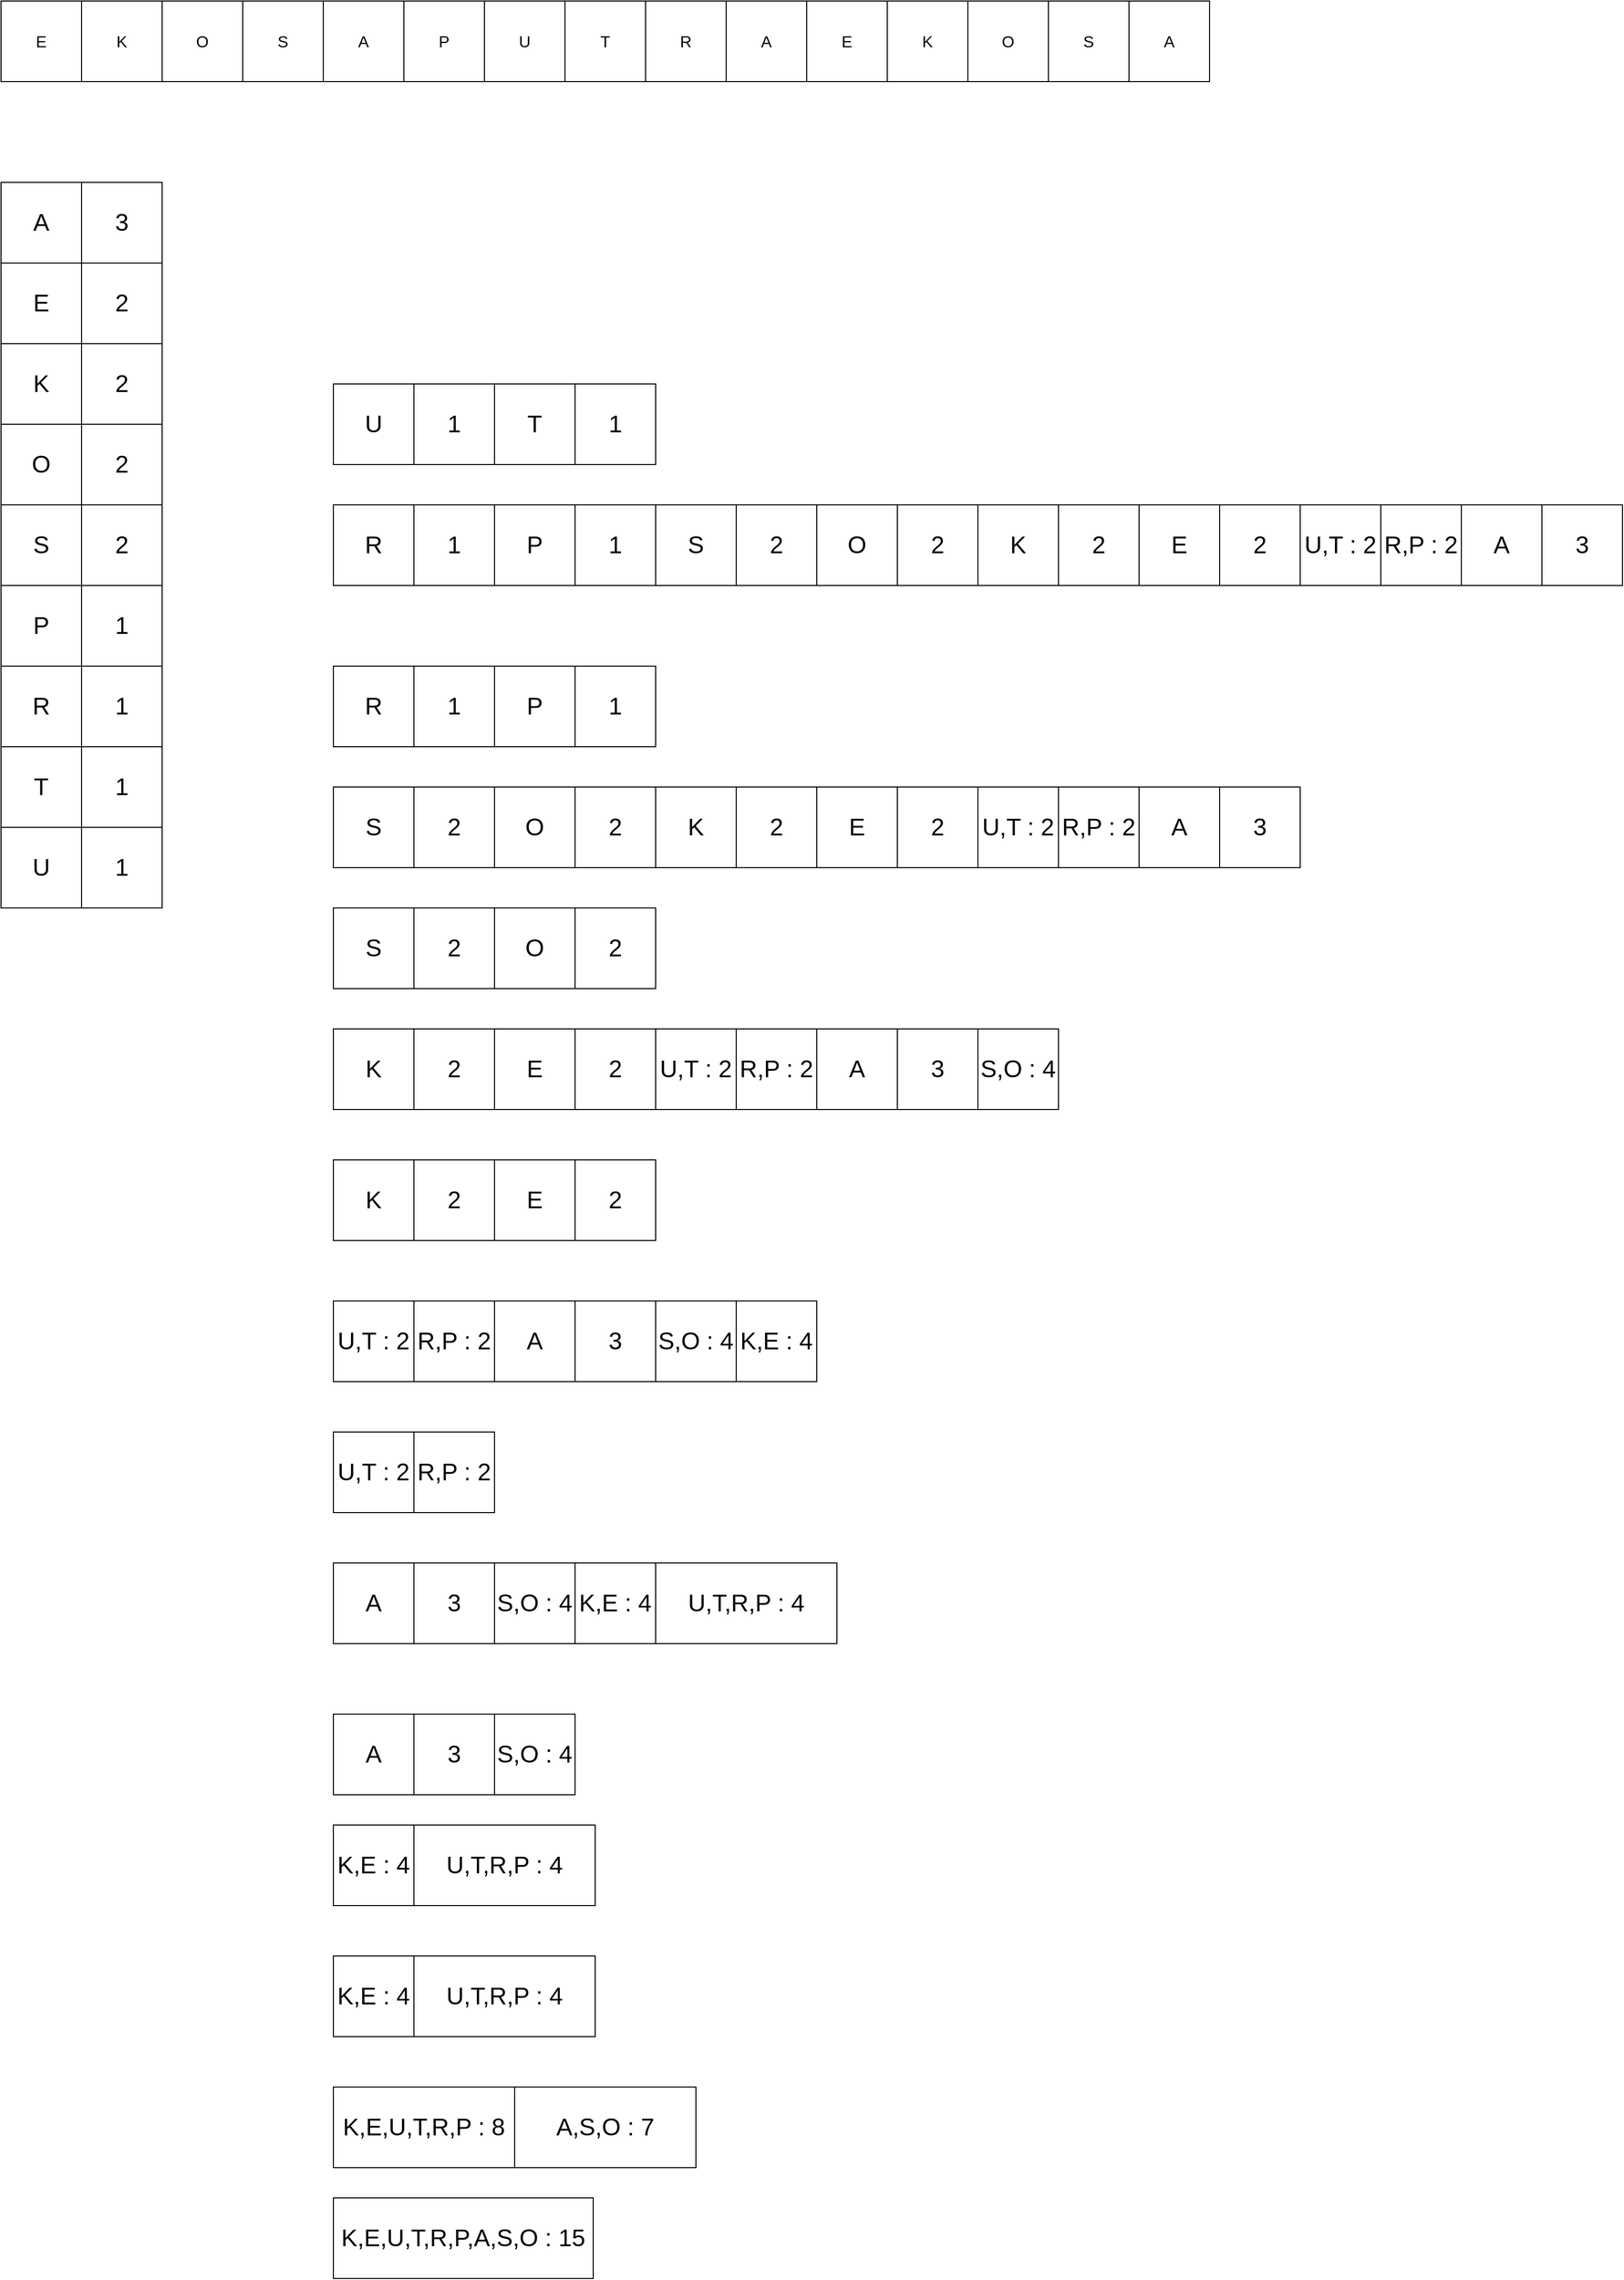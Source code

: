 <mxfile version="14.1.9" type="github">
  <diagram id="KEnG766yOONvj4ruCacH" name="Halaman-1">
    <mxGraphModel dx="1806" dy="1066" grid="1" gridSize="10" guides="1" tooltips="1" connect="1" arrows="1" fold="1" page="1" pageScale="1" pageWidth="50000" pageHeight="50000" math="0" shadow="0">
      <root>
        <mxCell id="0" />
        <mxCell id="1" parent="0" />
        <mxCell id="IFljUYkTpTAAz3V6eXWY-1" value="&lt;font size=&quot;3&quot;&gt;E&lt;/font&gt;" style="whiteSpace=wrap;html=1;aspect=fixed;" vertex="1" parent="1">
          <mxGeometry x="70" y="60" width="80" height="80" as="geometry" />
        </mxCell>
        <mxCell id="IFljUYkTpTAAz3V6eXWY-2" value="&lt;font size=&quot;3&quot;&gt;K&lt;/font&gt;" style="whiteSpace=wrap;html=1;aspect=fixed;" vertex="1" parent="1">
          <mxGeometry x="150" y="60" width="80" height="80" as="geometry" />
        </mxCell>
        <mxCell id="IFljUYkTpTAAz3V6eXWY-3" value="&lt;font size=&quot;3&quot;&gt;O&lt;/font&gt;" style="whiteSpace=wrap;html=1;aspect=fixed;" vertex="1" parent="1">
          <mxGeometry x="230" y="60" width="80" height="80" as="geometry" />
        </mxCell>
        <mxCell id="IFljUYkTpTAAz3V6eXWY-4" value="&lt;font size=&quot;3&quot;&gt;S&lt;/font&gt;" style="whiteSpace=wrap;html=1;aspect=fixed;" vertex="1" parent="1">
          <mxGeometry x="310" y="60" width="80" height="80" as="geometry" />
        </mxCell>
        <mxCell id="IFljUYkTpTAAz3V6eXWY-5" value="&lt;font size=&quot;3&quot;&gt;A&lt;/font&gt;" style="whiteSpace=wrap;html=1;aspect=fixed;" vertex="1" parent="1">
          <mxGeometry x="390" y="60" width="80" height="80" as="geometry" />
        </mxCell>
        <mxCell id="IFljUYkTpTAAz3V6eXWY-6" value="&lt;font size=&quot;3&quot;&gt;P&lt;/font&gt;" style="whiteSpace=wrap;html=1;aspect=fixed;" vertex="1" parent="1">
          <mxGeometry x="470" y="60" width="80" height="80" as="geometry" />
        </mxCell>
        <mxCell id="IFljUYkTpTAAz3V6eXWY-7" value="&lt;font size=&quot;3&quot;&gt;U&lt;/font&gt;" style="whiteSpace=wrap;html=1;aspect=fixed;" vertex="1" parent="1">
          <mxGeometry x="550" y="60" width="80" height="80" as="geometry" />
        </mxCell>
        <mxCell id="IFljUYkTpTAAz3V6eXWY-8" value="&lt;font size=&quot;3&quot;&gt;T&lt;/font&gt;" style="whiteSpace=wrap;html=1;aspect=fixed;" vertex="1" parent="1">
          <mxGeometry x="630" y="60" width="80" height="80" as="geometry" />
        </mxCell>
        <mxCell id="IFljUYkTpTAAz3V6eXWY-9" value="&lt;font size=&quot;3&quot;&gt;R&lt;/font&gt;" style="whiteSpace=wrap;html=1;aspect=fixed;" vertex="1" parent="1">
          <mxGeometry x="710" y="60" width="80" height="80" as="geometry" />
        </mxCell>
        <mxCell id="IFljUYkTpTAAz3V6eXWY-10" value="&lt;font size=&quot;3&quot;&gt;A&lt;/font&gt;" style="whiteSpace=wrap;html=1;aspect=fixed;" vertex="1" parent="1">
          <mxGeometry x="790" y="60" width="80" height="80" as="geometry" />
        </mxCell>
        <mxCell id="IFljUYkTpTAAz3V6eXWY-11" value="&lt;font size=&quot;3&quot;&gt;E&lt;/font&gt;" style="whiteSpace=wrap;html=1;aspect=fixed;" vertex="1" parent="1">
          <mxGeometry x="870" y="60" width="80" height="80" as="geometry" />
        </mxCell>
        <mxCell id="IFljUYkTpTAAz3V6eXWY-12" value="&lt;font size=&quot;3&quot;&gt;K&lt;/font&gt;" style="whiteSpace=wrap;html=1;aspect=fixed;" vertex="1" parent="1">
          <mxGeometry x="950" y="60" width="80" height="80" as="geometry" />
        </mxCell>
        <mxCell id="IFljUYkTpTAAz3V6eXWY-13" value="&lt;font size=&quot;3&quot;&gt;O&lt;/font&gt;" style="whiteSpace=wrap;html=1;aspect=fixed;" vertex="1" parent="1">
          <mxGeometry x="1030" y="60" width="80" height="80" as="geometry" />
        </mxCell>
        <mxCell id="IFljUYkTpTAAz3V6eXWY-14" value="&lt;font size=&quot;3&quot;&gt;S&lt;/font&gt;" style="whiteSpace=wrap;html=1;aspect=fixed;" vertex="1" parent="1">
          <mxGeometry x="1110" y="60" width="80" height="80" as="geometry" />
        </mxCell>
        <mxCell id="IFljUYkTpTAAz3V6eXWY-15" value="&lt;font size=&quot;3&quot;&gt;A&lt;/font&gt;" style="whiteSpace=wrap;html=1;aspect=fixed;" vertex="1" parent="1">
          <mxGeometry x="1190" y="60" width="80" height="80" as="geometry" />
        </mxCell>
        <mxCell id="IFljUYkTpTAAz3V6eXWY-16" value="&lt;font style=&quot;font-size: 24px&quot;&gt;E&lt;/font&gt;" style="whiteSpace=wrap;html=1;aspect=fixed;" vertex="1" parent="1">
          <mxGeometry x="70" y="320" width="80" height="80" as="geometry" />
        </mxCell>
        <mxCell id="IFljUYkTpTAAz3V6eXWY-17" value="&lt;font style=&quot;font-size: 24px&quot;&gt;K&lt;/font&gt;" style="whiteSpace=wrap;html=1;aspect=fixed;" vertex="1" parent="1">
          <mxGeometry x="70" y="400" width="80" height="80" as="geometry" />
        </mxCell>
        <mxCell id="IFljUYkTpTAAz3V6eXWY-18" value="&lt;font style=&quot;font-size: 24px&quot;&gt;O&lt;/font&gt;" style="whiteSpace=wrap;html=1;aspect=fixed;" vertex="1" parent="1">
          <mxGeometry x="70" y="480" width="80" height="80" as="geometry" />
        </mxCell>
        <mxCell id="IFljUYkTpTAAz3V6eXWY-19" value="&lt;font style=&quot;font-size: 24px&quot;&gt;S&lt;/font&gt;" style="whiteSpace=wrap;html=1;aspect=fixed;" vertex="1" parent="1">
          <mxGeometry x="70" y="560" width="80" height="80" as="geometry" />
        </mxCell>
        <mxCell id="IFljUYkTpTAAz3V6eXWY-20" value="&lt;font style=&quot;font-size: 24px&quot;&gt;A&lt;/font&gt;" style="whiteSpace=wrap;html=1;aspect=fixed;" vertex="1" parent="1">
          <mxGeometry x="70" y="240" width="80" height="80" as="geometry" />
        </mxCell>
        <mxCell id="IFljUYkTpTAAz3V6eXWY-21" value="&lt;font style=&quot;font-size: 24px&quot;&gt;2&lt;/font&gt;" style="whiteSpace=wrap;html=1;aspect=fixed;" vertex="1" parent="1">
          <mxGeometry x="150" y="320" width="80" height="80" as="geometry" />
        </mxCell>
        <mxCell id="IFljUYkTpTAAz3V6eXWY-22" value="&lt;font style=&quot;font-size: 24px&quot;&gt;2&lt;/font&gt;" style="whiteSpace=wrap;html=1;aspect=fixed;" vertex="1" parent="1">
          <mxGeometry x="150" y="400" width="80" height="80" as="geometry" />
        </mxCell>
        <mxCell id="IFljUYkTpTAAz3V6eXWY-23" value="&lt;font style=&quot;font-size: 24px&quot;&gt;2&lt;/font&gt;" style="whiteSpace=wrap;html=1;aspect=fixed;" vertex="1" parent="1">
          <mxGeometry x="150" y="480" width="80" height="80" as="geometry" />
        </mxCell>
        <mxCell id="IFljUYkTpTAAz3V6eXWY-24" value="&lt;font style=&quot;font-size: 24px&quot;&gt;2&lt;/font&gt;" style="whiteSpace=wrap;html=1;aspect=fixed;" vertex="1" parent="1">
          <mxGeometry x="150" y="560" width="80" height="80" as="geometry" />
        </mxCell>
        <mxCell id="IFljUYkTpTAAz3V6eXWY-25" value="&lt;font style=&quot;font-size: 24px&quot;&gt;3&lt;/font&gt;" style="whiteSpace=wrap;html=1;aspect=fixed;" vertex="1" parent="1">
          <mxGeometry x="150" y="240" width="80" height="80" as="geometry" />
        </mxCell>
        <mxCell id="IFljUYkTpTAAz3V6eXWY-26" value="&lt;font style=&quot;font-size: 24px&quot;&gt;P&lt;/font&gt;" style="whiteSpace=wrap;html=1;aspect=fixed;" vertex="1" parent="1">
          <mxGeometry x="70" y="640" width="80" height="80" as="geometry" />
        </mxCell>
        <mxCell id="IFljUYkTpTAAz3V6eXWY-27" value="&lt;span style=&quot;font-size: 24px&quot;&gt;1&lt;/span&gt;" style="whiteSpace=wrap;html=1;aspect=fixed;" vertex="1" parent="1">
          <mxGeometry x="150" y="640" width="80" height="80" as="geometry" />
        </mxCell>
        <mxCell id="IFljUYkTpTAAz3V6eXWY-28" value="&lt;font style=&quot;font-size: 24px&quot;&gt;U&lt;/font&gt;" style="whiteSpace=wrap;html=1;aspect=fixed;" vertex="1" parent="1">
          <mxGeometry x="70" y="880" width="80" height="80" as="geometry" />
        </mxCell>
        <mxCell id="IFljUYkTpTAAz3V6eXWY-29" value="&lt;span style=&quot;font-size: 24px&quot;&gt;1&lt;/span&gt;" style="whiteSpace=wrap;html=1;aspect=fixed;" vertex="1" parent="1">
          <mxGeometry x="150" y="880" width="80" height="80" as="geometry" />
        </mxCell>
        <mxCell id="IFljUYkTpTAAz3V6eXWY-30" value="&lt;font style=&quot;font-size: 24px&quot;&gt;T&lt;/font&gt;" style="whiteSpace=wrap;html=1;aspect=fixed;" vertex="1" parent="1">
          <mxGeometry x="70" y="800" width="80" height="80" as="geometry" />
        </mxCell>
        <mxCell id="IFljUYkTpTAAz3V6eXWY-31" value="&lt;span style=&quot;font-size: 24px&quot;&gt;1&lt;/span&gt;" style="whiteSpace=wrap;html=1;aspect=fixed;" vertex="1" parent="1">
          <mxGeometry x="150" y="800" width="80" height="80" as="geometry" />
        </mxCell>
        <mxCell id="IFljUYkTpTAAz3V6eXWY-32" value="&lt;font style=&quot;font-size: 24px&quot;&gt;R&lt;/font&gt;" style="whiteSpace=wrap;html=1;aspect=fixed;" vertex="1" parent="1">
          <mxGeometry x="70" y="720" width="80" height="80" as="geometry" />
        </mxCell>
        <mxCell id="IFljUYkTpTAAz3V6eXWY-33" value="&lt;span style=&quot;font-size: 24px&quot;&gt;1&lt;/span&gt;" style="whiteSpace=wrap;html=1;aspect=fixed;" vertex="1" parent="1">
          <mxGeometry x="150" y="720" width="80" height="80" as="geometry" />
        </mxCell>
        <mxCell id="IFljUYkTpTAAz3V6eXWY-81" value="&lt;font style=&quot;font-size: 24px&quot;&gt;R&lt;/font&gt;" style="whiteSpace=wrap;html=1;aspect=fixed;" vertex="1" parent="1">
          <mxGeometry x="400" y="560" width="80" height="80" as="geometry" />
        </mxCell>
        <mxCell id="IFljUYkTpTAAz3V6eXWY-82" value="&lt;span style=&quot;font-size: 24px&quot;&gt;1&lt;/span&gt;" style="whiteSpace=wrap;html=1;aspect=fixed;" vertex="1" parent="1">
          <mxGeometry x="480" y="560" width="80" height="80" as="geometry" />
        </mxCell>
        <mxCell id="IFljUYkTpTAAz3V6eXWY-83" value="&lt;font style=&quot;font-size: 24px&quot;&gt;P&lt;/font&gt;" style="whiteSpace=wrap;html=1;aspect=fixed;" vertex="1" parent="1">
          <mxGeometry x="560" y="560" width="80" height="80" as="geometry" />
        </mxCell>
        <mxCell id="IFljUYkTpTAAz3V6eXWY-84" value="&lt;span style=&quot;font-size: 24px&quot;&gt;1&lt;/span&gt;" style="whiteSpace=wrap;html=1;aspect=fixed;" vertex="1" parent="1">
          <mxGeometry x="640" y="560" width="80" height="80" as="geometry" />
        </mxCell>
        <mxCell id="IFljUYkTpTAAz3V6eXWY-85" value="&lt;font style=&quot;font-size: 24px&quot;&gt;S&lt;/font&gt;" style="whiteSpace=wrap;html=1;aspect=fixed;" vertex="1" parent="1">
          <mxGeometry x="400" y="840" width="80" height="80" as="geometry" />
        </mxCell>
        <mxCell id="IFljUYkTpTAAz3V6eXWY-86" value="&lt;font style=&quot;font-size: 24px&quot;&gt;2&lt;/font&gt;" style="whiteSpace=wrap;html=1;aspect=fixed;" vertex="1" parent="1">
          <mxGeometry x="480" y="840" width="80" height="80" as="geometry" />
        </mxCell>
        <mxCell id="IFljUYkTpTAAz3V6eXWY-87" value="&lt;font style=&quot;font-size: 24px&quot;&gt;O&lt;/font&gt;" style="whiteSpace=wrap;html=1;aspect=fixed;" vertex="1" parent="1">
          <mxGeometry x="560" y="840" width="80" height="80" as="geometry" />
        </mxCell>
        <mxCell id="IFljUYkTpTAAz3V6eXWY-88" value="&lt;font style=&quot;font-size: 24px&quot;&gt;2&lt;/font&gt;" style="whiteSpace=wrap;html=1;aspect=fixed;" vertex="1" parent="1">
          <mxGeometry x="640" y="840" width="80" height="80" as="geometry" />
        </mxCell>
        <mxCell id="IFljUYkTpTAAz3V6eXWY-89" value="&lt;font style=&quot;font-size: 24px&quot;&gt;K&lt;/font&gt;" style="whiteSpace=wrap;html=1;aspect=fixed;" vertex="1" parent="1">
          <mxGeometry x="720" y="840" width="80" height="80" as="geometry" />
        </mxCell>
        <mxCell id="IFljUYkTpTAAz3V6eXWY-90" value="&lt;font style=&quot;font-size: 24px&quot;&gt;2&lt;/font&gt;" style="whiteSpace=wrap;html=1;aspect=fixed;" vertex="1" parent="1">
          <mxGeometry x="800" y="840" width="80" height="80" as="geometry" />
        </mxCell>
        <mxCell id="IFljUYkTpTAAz3V6eXWY-91" value="&lt;font style=&quot;font-size: 24px&quot;&gt;E&lt;/font&gt;" style="whiteSpace=wrap;html=1;aspect=fixed;" vertex="1" parent="1">
          <mxGeometry x="880" y="840" width="80" height="80" as="geometry" />
        </mxCell>
        <mxCell id="IFljUYkTpTAAz3V6eXWY-92" value="&lt;font style=&quot;font-size: 24px&quot;&gt;2&lt;/font&gt;" style="whiteSpace=wrap;html=1;aspect=fixed;" vertex="1" parent="1">
          <mxGeometry x="960" y="840" width="80" height="80" as="geometry" />
        </mxCell>
        <mxCell id="IFljUYkTpTAAz3V6eXWY-93" value="&lt;font style=&quot;font-size: 24px&quot;&gt;A&lt;/font&gt;" style="whiteSpace=wrap;html=1;aspect=fixed;" vertex="1" parent="1">
          <mxGeometry x="1200" y="840" width="80" height="80" as="geometry" />
        </mxCell>
        <mxCell id="IFljUYkTpTAAz3V6eXWY-94" value="&lt;font style=&quot;font-size: 24px&quot;&gt;3&lt;/font&gt;" style="whiteSpace=wrap;html=1;aspect=fixed;" vertex="1" parent="1">
          <mxGeometry x="1280" y="840" width="80" height="80" as="geometry" />
        </mxCell>
        <mxCell id="IFljUYkTpTAAz3V6eXWY-95" value="&lt;font style=&quot;font-size: 24px&quot;&gt;U&lt;/font&gt;" style="whiteSpace=wrap;html=1;aspect=fixed;" vertex="1" parent="1">
          <mxGeometry x="400" y="440" width="80" height="80" as="geometry" />
        </mxCell>
        <mxCell id="IFljUYkTpTAAz3V6eXWY-96" value="&lt;span style=&quot;font-size: 24px&quot;&gt;1&lt;/span&gt;" style="whiteSpace=wrap;html=1;aspect=fixed;" vertex="1" parent="1">
          <mxGeometry x="480" y="440" width="80" height="80" as="geometry" />
        </mxCell>
        <mxCell id="IFljUYkTpTAAz3V6eXWY-97" value="&lt;font style=&quot;font-size: 24px&quot;&gt;T&lt;/font&gt;" style="whiteSpace=wrap;html=1;aspect=fixed;" vertex="1" parent="1">
          <mxGeometry x="560" y="440" width="80" height="80" as="geometry" />
        </mxCell>
        <mxCell id="IFljUYkTpTAAz3V6eXWY-98" value="&lt;span style=&quot;font-size: 24px&quot;&gt;1&lt;/span&gt;" style="whiteSpace=wrap;html=1;aspect=fixed;" vertex="1" parent="1">
          <mxGeometry x="640" y="440" width="80" height="80" as="geometry" />
        </mxCell>
        <mxCell id="IFljUYkTpTAAz3V6eXWY-99" value="&lt;span style=&quot;font-size: 24px&quot;&gt;U,T : 2&lt;/span&gt;" style="whiteSpace=wrap;html=1;aspect=fixed;" vertex="1" parent="1">
          <mxGeometry x="1040" y="840" width="80" height="80" as="geometry" />
        </mxCell>
        <mxCell id="IFljUYkTpTAAz3V6eXWY-105" value="&lt;font style=&quot;font-size: 24px&quot;&gt;R&lt;/font&gt;" style="whiteSpace=wrap;html=1;aspect=fixed;" vertex="1" parent="1">
          <mxGeometry x="400" y="720" width="80" height="80" as="geometry" />
        </mxCell>
        <mxCell id="IFljUYkTpTAAz3V6eXWY-106" value="&lt;span style=&quot;font-size: 24px&quot;&gt;1&lt;/span&gt;" style="whiteSpace=wrap;html=1;aspect=fixed;" vertex="1" parent="1">
          <mxGeometry x="480" y="720" width="80" height="80" as="geometry" />
        </mxCell>
        <mxCell id="IFljUYkTpTAAz3V6eXWY-107" value="&lt;font style=&quot;font-size: 24px&quot;&gt;P&lt;/font&gt;" style="whiteSpace=wrap;html=1;aspect=fixed;" vertex="1" parent="1">
          <mxGeometry x="560" y="720" width="80" height="80" as="geometry" />
        </mxCell>
        <mxCell id="IFljUYkTpTAAz3V6eXWY-108" value="&lt;span style=&quot;font-size: 24px&quot;&gt;1&lt;/span&gt;" style="whiteSpace=wrap;html=1;aspect=fixed;" vertex="1" parent="1">
          <mxGeometry x="640" y="720" width="80" height="80" as="geometry" />
        </mxCell>
        <mxCell id="IFljUYkTpTAAz3V6eXWY-109" value="&lt;span style=&quot;font-size: 24px&quot;&gt;R,P : 2&lt;/span&gt;" style="whiteSpace=wrap;html=1;aspect=fixed;" vertex="1" parent="1">
          <mxGeometry x="1120" y="840" width="80" height="80" as="geometry" />
        </mxCell>
        <mxCell id="IFljUYkTpTAAz3V6eXWY-110" value="&lt;font style=&quot;font-size: 24px&quot;&gt;S&lt;/font&gt;" style="whiteSpace=wrap;html=1;aspect=fixed;" vertex="1" parent="1">
          <mxGeometry x="400" y="960" width="80" height="80" as="geometry" />
        </mxCell>
        <mxCell id="IFljUYkTpTAAz3V6eXWY-111" value="&lt;font style=&quot;font-size: 24px&quot;&gt;2&lt;/font&gt;" style="whiteSpace=wrap;html=1;aspect=fixed;" vertex="1" parent="1">
          <mxGeometry x="480" y="960" width="80" height="80" as="geometry" />
        </mxCell>
        <mxCell id="IFljUYkTpTAAz3V6eXWY-112" value="&lt;font style=&quot;font-size: 24px&quot;&gt;O&lt;/font&gt;" style="whiteSpace=wrap;html=1;aspect=fixed;" vertex="1" parent="1">
          <mxGeometry x="560" y="960" width="80" height="80" as="geometry" />
        </mxCell>
        <mxCell id="IFljUYkTpTAAz3V6eXWY-113" value="&lt;font style=&quot;font-size: 24px&quot;&gt;2&lt;/font&gt;" style="whiteSpace=wrap;html=1;aspect=fixed;" vertex="1" parent="1">
          <mxGeometry x="640" y="960" width="80" height="80" as="geometry" />
        </mxCell>
        <mxCell id="IFljUYkTpTAAz3V6eXWY-114" value="&lt;font style=&quot;font-size: 24px&quot;&gt;S,O : 4&lt;/font&gt;" style="whiteSpace=wrap;html=1;aspect=fixed;" vertex="1" parent="1">
          <mxGeometry x="1040" y="1080" width="80" height="80" as="geometry" />
        </mxCell>
        <mxCell id="IFljUYkTpTAAz3V6eXWY-115" value="&lt;font style=&quot;font-size: 24px&quot;&gt;K&lt;/font&gt;" style="whiteSpace=wrap;html=1;aspect=fixed;" vertex="1" parent="1">
          <mxGeometry x="400" y="1080" width="80" height="80" as="geometry" />
        </mxCell>
        <mxCell id="IFljUYkTpTAAz3V6eXWY-116" value="&lt;font style=&quot;font-size: 24px&quot;&gt;2&lt;/font&gt;" style="whiteSpace=wrap;html=1;aspect=fixed;" vertex="1" parent="1">
          <mxGeometry x="480" y="1080" width="80" height="80" as="geometry" />
        </mxCell>
        <mxCell id="IFljUYkTpTAAz3V6eXWY-117" value="&lt;font style=&quot;font-size: 24px&quot;&gt;E&lt;/font&gt;" style="whiteSpace=wrap;html=1;aspect=fixed;" vertex="1" parent="1">
          <mxGeometry x="560" y="1080" width="80" height="80" as="geometry" />
        </mxCell>
        <mxCell id="IFljUYkTpTAAz3V6eXWY-118" value="&lt;font style=&quot;font-size: 24px&quot;&gt;2&lt;/font&gt;" style="whiteSpace=wrap;html=1;aspect=fixed;" vertex="1" parent="1">
          <mxGeometry x="640" y="1080" width="80" height="80" as="geometry" />
        </mxCell>
        <mxCell id="IFljUYkTpTAAz3V6eXWY-119" value="&lt;font style=&quot;font-size: 24px&quot;&gt;A&lt;/font&gt;" style="whiteSpace=wrap;html=1;aspect=fixed;" vertex="1" parent="1">
          <mxGeometry x="880" y="1080" width="80" height="80" as="geometry" />
        </mxCell>
        <mxCell id="IFljUYkTpTAAz3V6eXWY-120" value="&lt;font style=&quot;font-size: 24px&quot;&gt;3&lt;/font&gt;" style="whiteSpace=wrap;html=1;aspect=fixed;" vertex="1" parent="1">
          <mxGeometry x="960" y="1080" width="80" height="80" as="geometry" />
        </mxCell>
        <mxCell id="IFljUYkTpTAAz3V6eXWY-121" value="&lt;span style=&quot;font-size: 24px&quot;&gt;U,T : 2&lt;/span&gt;" style="whiteSpace=wrap;html=1;aspect=fixed;" vertex="1" parent="1">
          <mxGeometry x="720" y="1080" width="80" height="80" as="geometry" />
        </mxCell>
        <mxCell id="IFljUYkTpTAAz3V6eXWY-122" value="&lt;span style=&quot;font-size: 24px&quot;&gt;R,P : 2&lt;/span&gt;" style="whiteSpace=wrap;html=1;aspect=fixed;" vertex="1" parent="1">
          <mxGeometry x="800" y="1080" width="80" height="80" as="geometry" />
        </mxCell>
        <mxCell id="IFljUYkTpTAAz3V6eXWY-123" value="&lt;font style=&quot;font-size: 24px&quot;&gt;K&lt;/font&gt;" style="whiteSpace=wrap;html=1;aspect=fixed;" vertex="1" parent="1">
          <mxGeometry x="400" y="1210" width="80" height="80" as="geometry" />
        </mxCell>
        <mxCell id="IFljUYkTpTAAz3V6eXWY-124" value="&lt;font style=&quot;font-size: 24px&quot;&gt;2&lt;/font&gt;" style="whiteSpace=wrap;html=1;aspect=fixed;" vertex="1" parent="1">
          <mxGeometry x="480" y="1210" width="80" height="80" as="geometry" />
        </mxCell>
        <mxCell id="IFljUYkTpTAAz3V6eXWY-125" value="&lt;font style=&quot;font-size: 24px&quot;&gt;E&lt;/font&gt;" style="whiteSpace=wrap;html=1;aspect=fixed;" vertex="1" parent="1">
          <mxGeometry x="560" y="1210" width="80" height="80" as="geometry" />
        </mxCell>
        <mxCell id="IFljUYkTpTAAz3V6eXWY-126" value="&lt;font style=&quot;font-size: 24px&quot;&gt;2&lt;/font&gt;" style="whiteSpace=wrap;html=1;aspect=fixed;" vertex="1" parent="1">
          <mxGeometry x="640" y="1210" width="80" height="80" as="geometry" />
        </mxCell>
        <mxCell id="IFljUYkTpTAAz3V6eXWY-127" value="&lt;font style=&quot;font-size: 24px&quot;&gt;K,E : 4&lt;/font&gt;" style="whiteSpace=wrap;html=1;aspect=fixed;" vertex="1" parent="1">
          <mxGeometry x="640" y="1610" width="80" height="80" as="geometry" />
        </mxCell>
        <mxCell id="IFljUYkTpTAAz3V6eXWY-128" value="&lt;font style=&quot;font-size: 24px&quot;&gt;S,O : 4&lt;/font&gt;" style="whiteSpace=wrap;html=1;aspect=fixed;" vertex="1" parent="1">
          <mxGeometry x="560" y="1610" width="80" height="80" as="geometry" />
        </mxCell>
        <mxCell id="IFljUYkTpTAAz3V6eXWY-129" value="&lt;font style=&quot;font-size: 24px&quot;&gt;A&lt;/font&gt;" style="whiteSpace=wrap;html=1;aspect=fixed;" vertex="1" parent="1">
          <mxGeometry x="400" y="1610" width="80" height="80" as="geometry" />
        </mxCell>
        <mxCell id="IFljUYkTpTAAz3V6eXWY-130" value="&lt;font style=&quot;font-size: 24px&quot;&gt;3&lt;/font&gt;" style="whiteSpace=wrap;html=1;aspect=fixed;" vertex="1" parent="1">
          <mxGeometry x="480" y="1610" width="80" height="80" as="geometry" />
        </mxCell>
        <mxCell id="IFljUYkTpTAAz3V6eXWY-131" value="&lt;span style=&quot;font-size: 24px&quot;&gt;U,T : 2&lt;/span&gt;" style="whiteSpace=wrap;html=1;aspect=fixed;" vertex="1" parent="1">
          <mxGeometry x="400" y="1350" width="80" height="80" as="geometry" />
        </mxCell>
        <mxCell id="IFljUYkTpTAAz3V6eXWY-132" value="&lt;span style=&quot;font-size: 24px&quot;&gt;R,P : 2&lt;/span&gt;" style="whiteSpace=wrap;html=1;aspect=fixed;" vertex="1" parent="1">
          <mxGeometry x="480" y="1350" width="80" height="80" as="geometry" />
        </mxCell>
        <mxCell id="IFljUYkTpTAAz3V6eXWY-133" value="&lt;span style=&quot;font-size: 24px&quot;&gt;U,T : 2&lt;/span&gt;" style="whiteSpace=wrap;html=1;aspect=fixed;" vertex="1" parent="1">
          <mxGeometry x="400" y="1480" width="80" height="80" as="geometry" />
        </mxCell>
        <mxCell id="IFljUYkTpTAAz3V6eXWY-134" value="&lt;span style=&quot;font-size: 24px&quot;&gt;R,P : 2&lt;/span&gt;" style="whiteSpace=wrap;html=1;aspect=fixed;" vertex="1" parent="1">
          <mxGeometry x="480" y="1480" width="80" height="80" as="geometry" />
        </mxCell>
        <mxCell id="IFljUYkTpTAAz3V6eXWY-139" value="&lt;font style=&quot;font-size: 24px&quot;&gt;U,T,R,P : 4&lt;/font&gt;" style="rounded=0;whiteSpace=wrap;html=1;" vertex="1" parent="1">
          <mxGeometry x="720" y="1610" width="180" height="80" as="geometry" />
        </mxCell>
        <mxCell id="IFljUYkTpTAAz3V6eXWY-140" value="&lt;font style=&quot;font-size: 24px&quot;&gt;K,E : 4&lt;/font&gt;" style="whiteSpace=wrap;html=1;aspect=fixed;" vertex="1" parent="1">
          <mxGeometry x="800" y="1350" width="80" height="80" as="geometry" />
        </mxCell>
        <mxCell id="IFljUYkTpTAAz3V6eXWY-141" value="&lt;font style=&quot;font-size: 24px&quot;&gt;S,O : 4&lt;/font&gt;" style="whiteSpace=wrap;html=1;aspect=fixed;" vertex="1" parent="1">
          <mxGeometry x="720" y="1350" width="80" height="80" as="geometry" />
        </mxCell>
        <mxCell id="IFljUYkTpTAAz3V6eXWY-142" value="&lt;font style=&quot;font-size: 24px&quot;&gt;A&lt;/font&gt;" style="whiteSpace=wrap;html=1;aspect=fixed;" vertex="1" parent="1">
          <mxGeometry x="560" y="1350" width="80" height="80" as="geometry" />
        </mxCell>
        <mxCell id="IFljUYkTpTAAz3V6eXWY-143" value="&lt;font style=&quot;font-size: 24px&quot;&gt;3&lt;/font&gt;" style="whiteSpace=wrap;html=1;aspect=fixed;" vertex="1" parent="1">
          <mxGeometry x="640" y="1350" width="80" height="80" as="geometry" />
        </mxCell>
        <mxCell id="IFljUYkTpTAAz3V6eXWY-145" value="&lt;font style=&quot;font-size: 24px&quot;&gt;S,O : 4&lt;/font&gt;" style="whiteSpace=wrap;html=1;aspect=fixed;" vertex="1" parent="1">
          <mxGeometry x="560" y="1760" width="80" height="80" as="geometry" />
        </mxCell>
        <mxCell id="IFljUYkTpTAAz3V6eXWY-146" value="&lt;font style=&quot;font-size: 24px&quot;&gt;A&lt;/font&gt;" style="whiteSpace=wrap;html=1;aspect=fixed;" vertex="1" parent="1">
          <mxGeometry x="400" y="1760" width="80" height="80" as="geometry" />
        </mxCell>
        <mxCell id="IFljUYkTpTAAz3V6eXWY-147" value="&lt;font style=&quot;font-size: 24px&quot;&gt;3&lt;/font&gt;" style="whiteSpace=wrap;html=1;aspect=fixed;" vertex="1" parent="1">
          <mxGeometry x="480" y="1760" width="80" height="80" as="geometry" />
        </mxCell>
        <mxCell id="IFljUYkTpTAAz3V6eXWY-149" value="&lt;span style=&quot;font-size: 24px&quot;&gt;A,S,O : 7&lt;/span&gt;" style="rounded=0;whiteSpace=wrap;html=1;" vertex="1" parent="1">
          <mxGeometry x="580" y="2130" width="180" height="80" as="geometry" />
        </mxCell>
        <mxCell id="IFljUYkTpTAAz3V6eXWY-150" value="&lt;font style=&quot;font-size: 24px&quot;&gt;K,E : 4&lt;/font&gt;" style="whiteSpace=wrap;html=1;aspect=fixed;" vertex="1" parent="1">
          <mxGeometry x="400" y="1870" width="80" height="80" as="geometry" />
        </mxCell>
        <mxCell id="IFljUYkTpTAAz3V6eXWY-154" value="&lt;font style=&quot;font-size: 24px&quot;&gt;U,T,R,P : 4&lt;/font&gt;" style="rounded=0;whiteSpace=wrap;html=1;" vertex="1" parent="1">
          <mxGeometry x="480" y="1870" width="180" height="80" as="geometry" />
        </mxCell>
        <mxCell id="IFljUYkTpTAAz3V6eXWY-165" value="&lt;font style=&quot;font-size: 24px&quot;&gt;S&lt;/font&gt;" style="whiteSpace=wrap;html=1;aspect=fixed;" vertex="1" parent="1">
          <mxGeometry x="720" y="560" width="80" height="80" as="geometry" />
        </mxCell>
        <mxCell id="IFljUYkTpTAAz3V6eXWY-166" value="&lt;font style=&quot;font-size: 24px&quot;&gt;2&lt;/font&gt;" style="whiteSpace=wrap;html=1;aspect=fixed;" vertex="1" parent="1">
          <mxGeometry x="800" y="560" width="80" height="80" as="geometry" />
        </mxCell>
        <mxCell id="IFljUYkTpTAAz3V6eXWY-167" value="&lt;font style=&quot;font-size: 24px&quot;&gt;O&lt;/font&gt;" style="whiteSpace=wrap;html=1;aspect=fixed;" vertex="1" parent="1">
          <mxGeometry x="880" y="560" width="80" height="80" as="geometry" />
        </mxCell>
        <mxCell id="IFljUYkTpTAAz3V6eXWY-168" value="&lt;font style=&quot;font-size: 24px&quot;&gt;2&lt;/font&gt;" style="whiteSpace=wrap;html=1;aspect=fixed;" vertex="1" parent="1">
          <mxGeometry x="960" y="560" width="80" height="80" as="geometry" />
        </mxCell>
        <mxCell id="IFljUYkTpTAAz3V6eXWY-169" value="&lt;font style=&quot;font-size: 24px&quot;&gt;K&lt;/font&gt;" style="whiteSpace=wrap;html=1;aspect=fixed;" vertex="1" parent="1">
          <mxGeometry x="1040" y="560" width="80" height="80" as="geometry" />
        </mxCell>
        <mxCell id="IFljUYkTpTAAz3V6eXWY-170" value="&lt;font style=&quot;font-size: 24px&quot;&gt;2&lt;/font&gt;" style="whiteSpace=wrap;html=1;aspect=fixed;" vertex="1" parent="1">
          <mxGeometry x="1120" y="560" width="80" height="80" as="geometry" />
        </mxCell>
        <mxCell id="IFljUYkTpTAAz3V6eXWY-171" value="&lt;font style=&quot;font-size: 24px&quot;&gt;E&lt;/font&gt;" style="whiteSpace=wrap;html=1;aspect=fixed;" vertex="1" parent="1">
          <mxGeometry x="1200" y="560" width="80" height="80" as="geometry" />
        </mxCell>
        <mxCell id="IFljUYkTpTAAz3V6eXWY-172" value="&lt;font style=&quot;font-size: 24px&quot;&gt;2&lt;/font&gt;" style="whiteSpace=wrap;html=1;aspect=fixed;" vertex="1" parent="1">
          <mxGeometry x="1280" y="560" width="80" height="80" as="geometry" />
        </mxCell>
        <mxCell id="IFljUYkTpTAAz3V6eXWY-173" value="&lt;font style=&quot;font-size: 24px&quot;&gt;A&lt;/font&gt;" style="whiteSpace=wrap;html=1;aspect=fixed;" vertex="1" parent="1">
          <mxGeometry x="1520" y="560" width="80" height="80" as="geometry" />
        </mxCell>
        <mxCell id="IFljUYkTpTAAz3V6eXWY-174" value="&lt;font style=&quot;font-size: 24px&quot;&gt;3&lt;/font&gt;" style="whiteSpace=wrap;html=1;aspect=fixed;" vertex="1" parent="1">
          <mxGeometry x="1600" y="560" width="80" height="80" as="geometry" />
        </mxCell>
        <mxCell id="IFljUYkTpTAAz3V6eXWY-175" value="&lt;span style=&quot;font-size: 24px&quot;&gt;U,T : 2&lt;/span&gt;" style="whiteSpace=wrap;html=1;aspect=fixed;" vertex="1" parent="1">
          <mxGeometry x="1360" y="560" width="80" height="80" as="geometry" />
        </mxCell>
        <mxCell id="IFljUYkTpTAAz3V6eXWY-176" value="&lt;span style=&quot;font-size: 24px&quot;&gt;R,P : 2&lt;/span&gt;" style="whiteSpace=wrap;html=1;aspect=fixed;" vertex="1" parent="1">
          <mxGeometry x="1440" y="560" width="80" height="80" as="geometry" />
        </mxCell>
        <mxCell id="IFljUYkTpTAAz3V6eXWY-196" value="&lt;font style=&quot;font-size: 24px&quot;&gt;K,E : 4&lt;/font&gt;" style="whiteSpace=wrap;html=1;aspect=fixed;" vertex="1" parent="1">
          <mxGeometry x="400" y="2000" width="80" height="80" as="geometry" />
        </mxCell>
        <mxCell id="IFljUYkTpTAAz3V6eXWY-197" value="&lt;font style=&quot;font-size: 24px&quot;&gt;U,T,R,P : 4&lt;/font&gt;" style="rounded=0;whiteSpace=wrap;html=1;" vertex="1" parent="1">
          <mxGeometry x="480" y="2000" width="180" height="80" as="geometry" />
        </mxCell>
        <mxCell id="IFljUYkTpTAAz3V6eXWY-198" value="&lt;font style=&quot;font-size: 24px&quot;&gt;K,E,U,T,R,P : 8&lt;/font&gt;" style="rounded=0;whiteSpace=wrap;html=1;" vertex="1" parent="1">
          <mxGeometry x="400" y="2130" width="180" height="80" as="geometry" />
        </mxCell>
        <mxCell id="IFljUYkTpTAAz3V6eXWY-201" value="&lt;span style=&quot;font-size: 24px&quot;&gt;K,E,U,T,R,P,&lt;/span&gt;&lt;span style=&quot;font-size: 24px&quot;&gt;A,S,O : 15&lt;/span&gt;" style="rounded=0;whiteSpace=wrap;html=1;" vertex="1" parent="1">
          <mxGeometry x="400" y="2240" width="258" height="80" as="geometry" />
        </mxCell>
      </root>
    </mxGraphModel>
  </diagram>
</mxfile>
